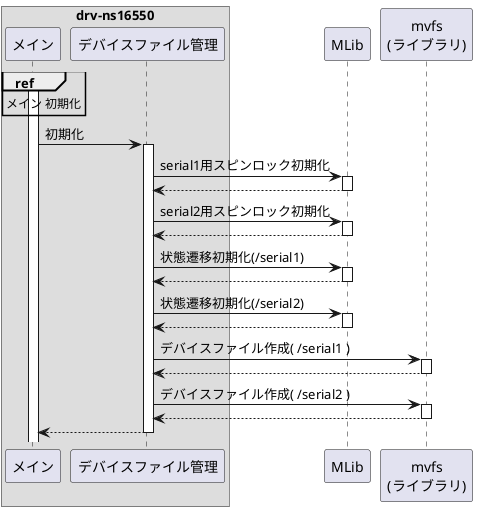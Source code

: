 @startuml

box "drv-ns16550"
    participant "メイン"               as main
    participant "デバイスファイル管理" as filemng
end box
participant "MLib"               as mlib
participant "mvfs\n(ライブラリ)" as libmvfs

activate main
ref over main
    メイン 初期化
end ref

main -> filemng: 初期化
activate filemng

filemng -> mlib: serial1用スピンロック初期化
activate mlib
filemng <-- mlib:
deactivate mlib

filemng -> mlib: serial2用スピンロック初期化
activate mlib
filemng <-- mlib:
deactivate mlib

filemng -> mlib: 状態遷移初期化(/serial1)
activate mlib
filemng <-- mlib:
deactivate mlib

filemng -> mlib: 状態遷移初期化(/serial2)
activate mlib
filemng <-- mlib:
deactivate mlib

filemng -> libmvfs: デバイスファイル作成( /serial1 )
activate libmvfs
filemng <-- libmvfs:
deactivate libmvfs

filemng -> libmvfs: デバイスファイル作成( /serial2 )
activate libmvfs
filemng <-- libmvfs:
deactivate libmvfs

main <-- filemng:
deactivate filemng

@enduml

